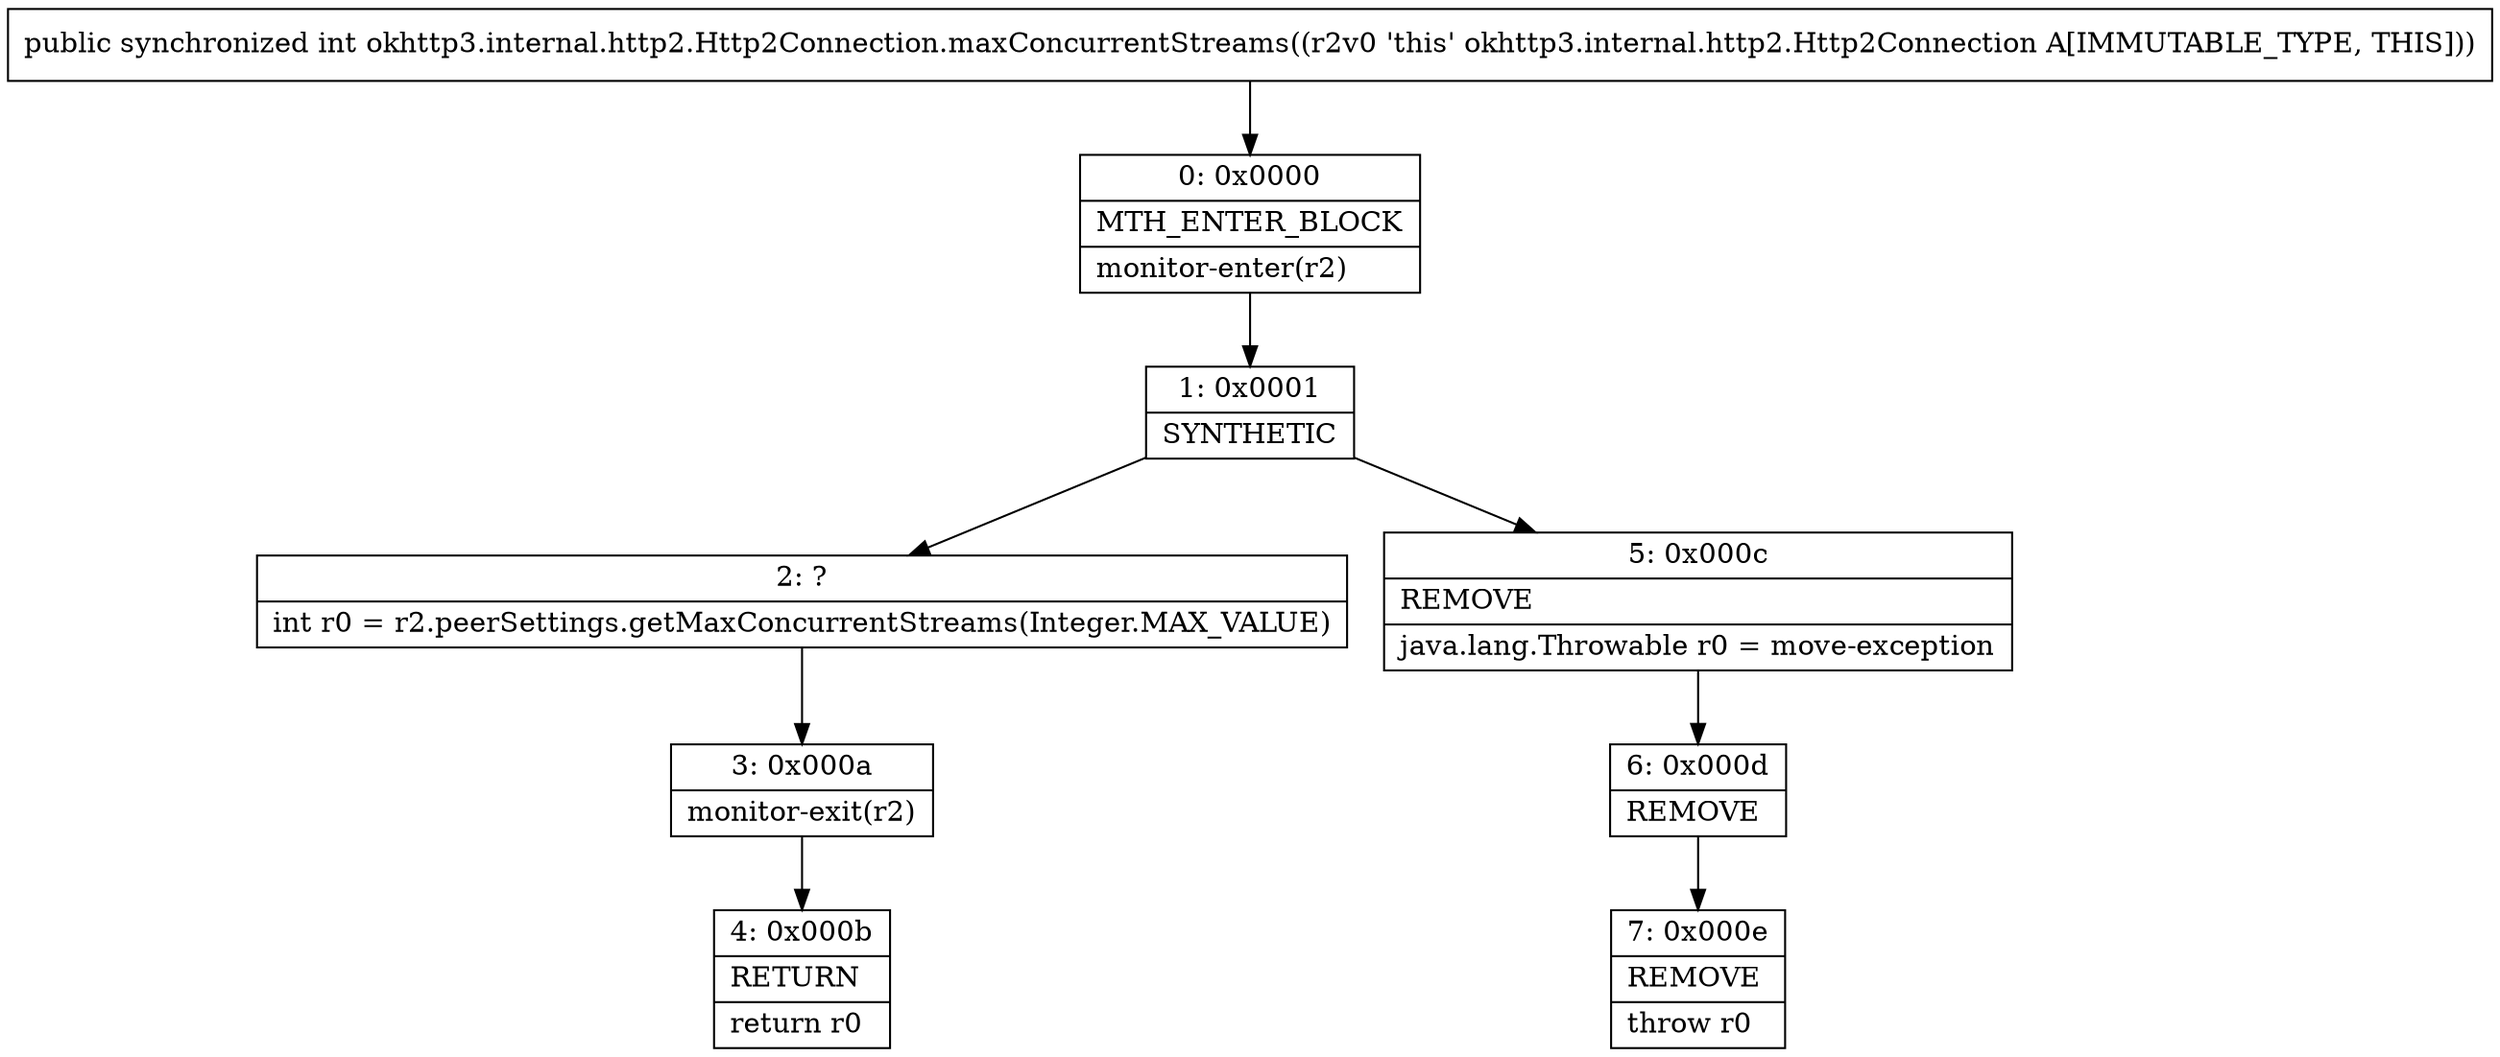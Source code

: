 digraph "CFG forokhttp3.internal.http2.Http2Connection.maxConcurrentStreams()I" {
Node_0 [shape=record,label="{0\:\ 0x0000|MTH_ENTER_BLOCK\l|monitor\-enter(r2)\l}"];
Node_1 [shape=record,label="{1\:\ 0x0001|SYNTHETIC\l}"];
Node_2 [shape=record,label="{2\:\ ?|int r0 = r2.peerSettings.getMaxConcurrentStreams(Integer.MAX_VALUE)\l}"];
Node_3 [shape=record,label="{3\:\ 0x000a|monitor\-exit(r2)\l}"];
Node_4 [shape=record,label="{4\:\ 0x000b|RETURN\l|return r0\l}"];
Node_5 [shape=record,label="{5\:\ 0x000c|REMOVE\l|java.lang.Throwable r0 = move\-exception\l}"];
Node_6 [shape=record,label="{6\:\ 0x000d|REMOVE\l}"];
Node_7 [shape=record,label="{7\:\ 0x000e|REMOVE\l|throw r0\l}"];
MethodNode[shape=record,label="{public synchronized int okhttp3.internal.http2.Http2Connection.maxConcurrentStreams((r2v0 'this' okhttp3.internal.http2.Http2Connection A[IMMUTABLE_TYPE, THIS])) }"];
MethodNode -> Node_0;
Node_0 -> Node_1;
Node_1 -> Node_2;
Node_1 -> Node_5;
Node_2 -> Node_3;
Node_3 -> Node_4;
Node_5 -> Node_6;
Node_6 -> Node_7;
}

